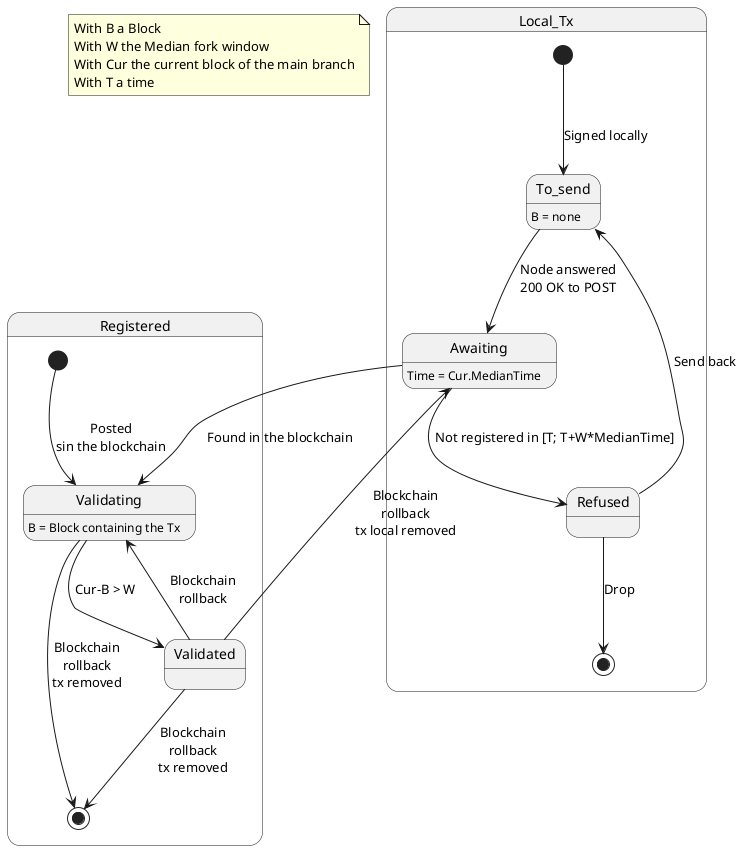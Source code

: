 @startumlnote "With B a Block\nWith W the Median fork window\nWith Cur the current block of the main branch\nWith T a time" as N1state Local_Tx { [*] --> To_send : Signed locally To_send : B = none To_send --> Awaiting : Node answered\n200 OK to POST Awaiting : Time = Cur.MedianTime Awaiting --> Refused : Not registered in [T; T+W*MedianTime] Refused --> To_send : Send back Refused --> [*] : Drop}state Registered { [*] --> Validating : Posted\nsin the blockchain Validating : B = Block containing the Tx Awaiting --> Validating : Found in the blockchain Validating --> Validated : Cur-B > W Validated --> Validating : Blockchain\nrollback Validated --> Awaiting : Blockchain\nrollback\ntx local removed Validated --> [*] : Blockchain\nrollback\ntx removed Validating --> [*] : Blockchain\nrollback\ntx removed}@enduml